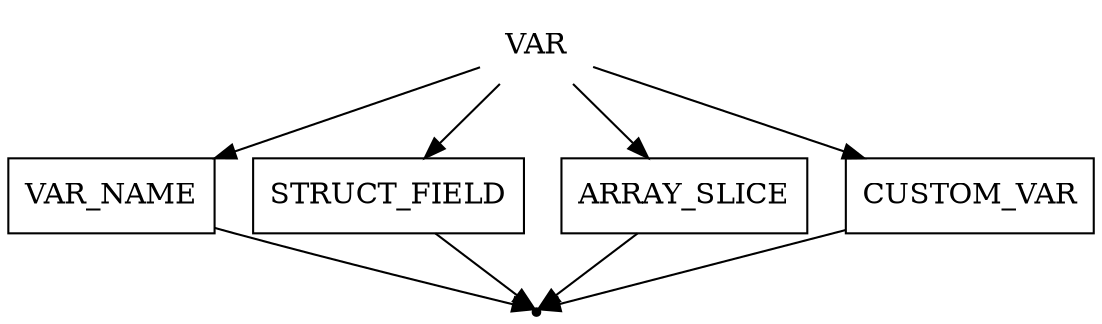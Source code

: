digraph VAR {
    start [label=VAR shape=plaintext]
    var_name [label=VAR_NAME shape=box]
    struct_field [label=STRUCT_FIELD shape=box]
    array_slice [label=ARRAY_SLICE shape=box]
    custom_var [label=CUSTOM_VAR shape=box]
    end [label="" shape=point]

    start -> var_name
    start -> struct_field
    start -> array_slice
    start -> custom_var

    var_name -> end
    struct_field -> end
    array_slice -> end
    custom_var -> end
}